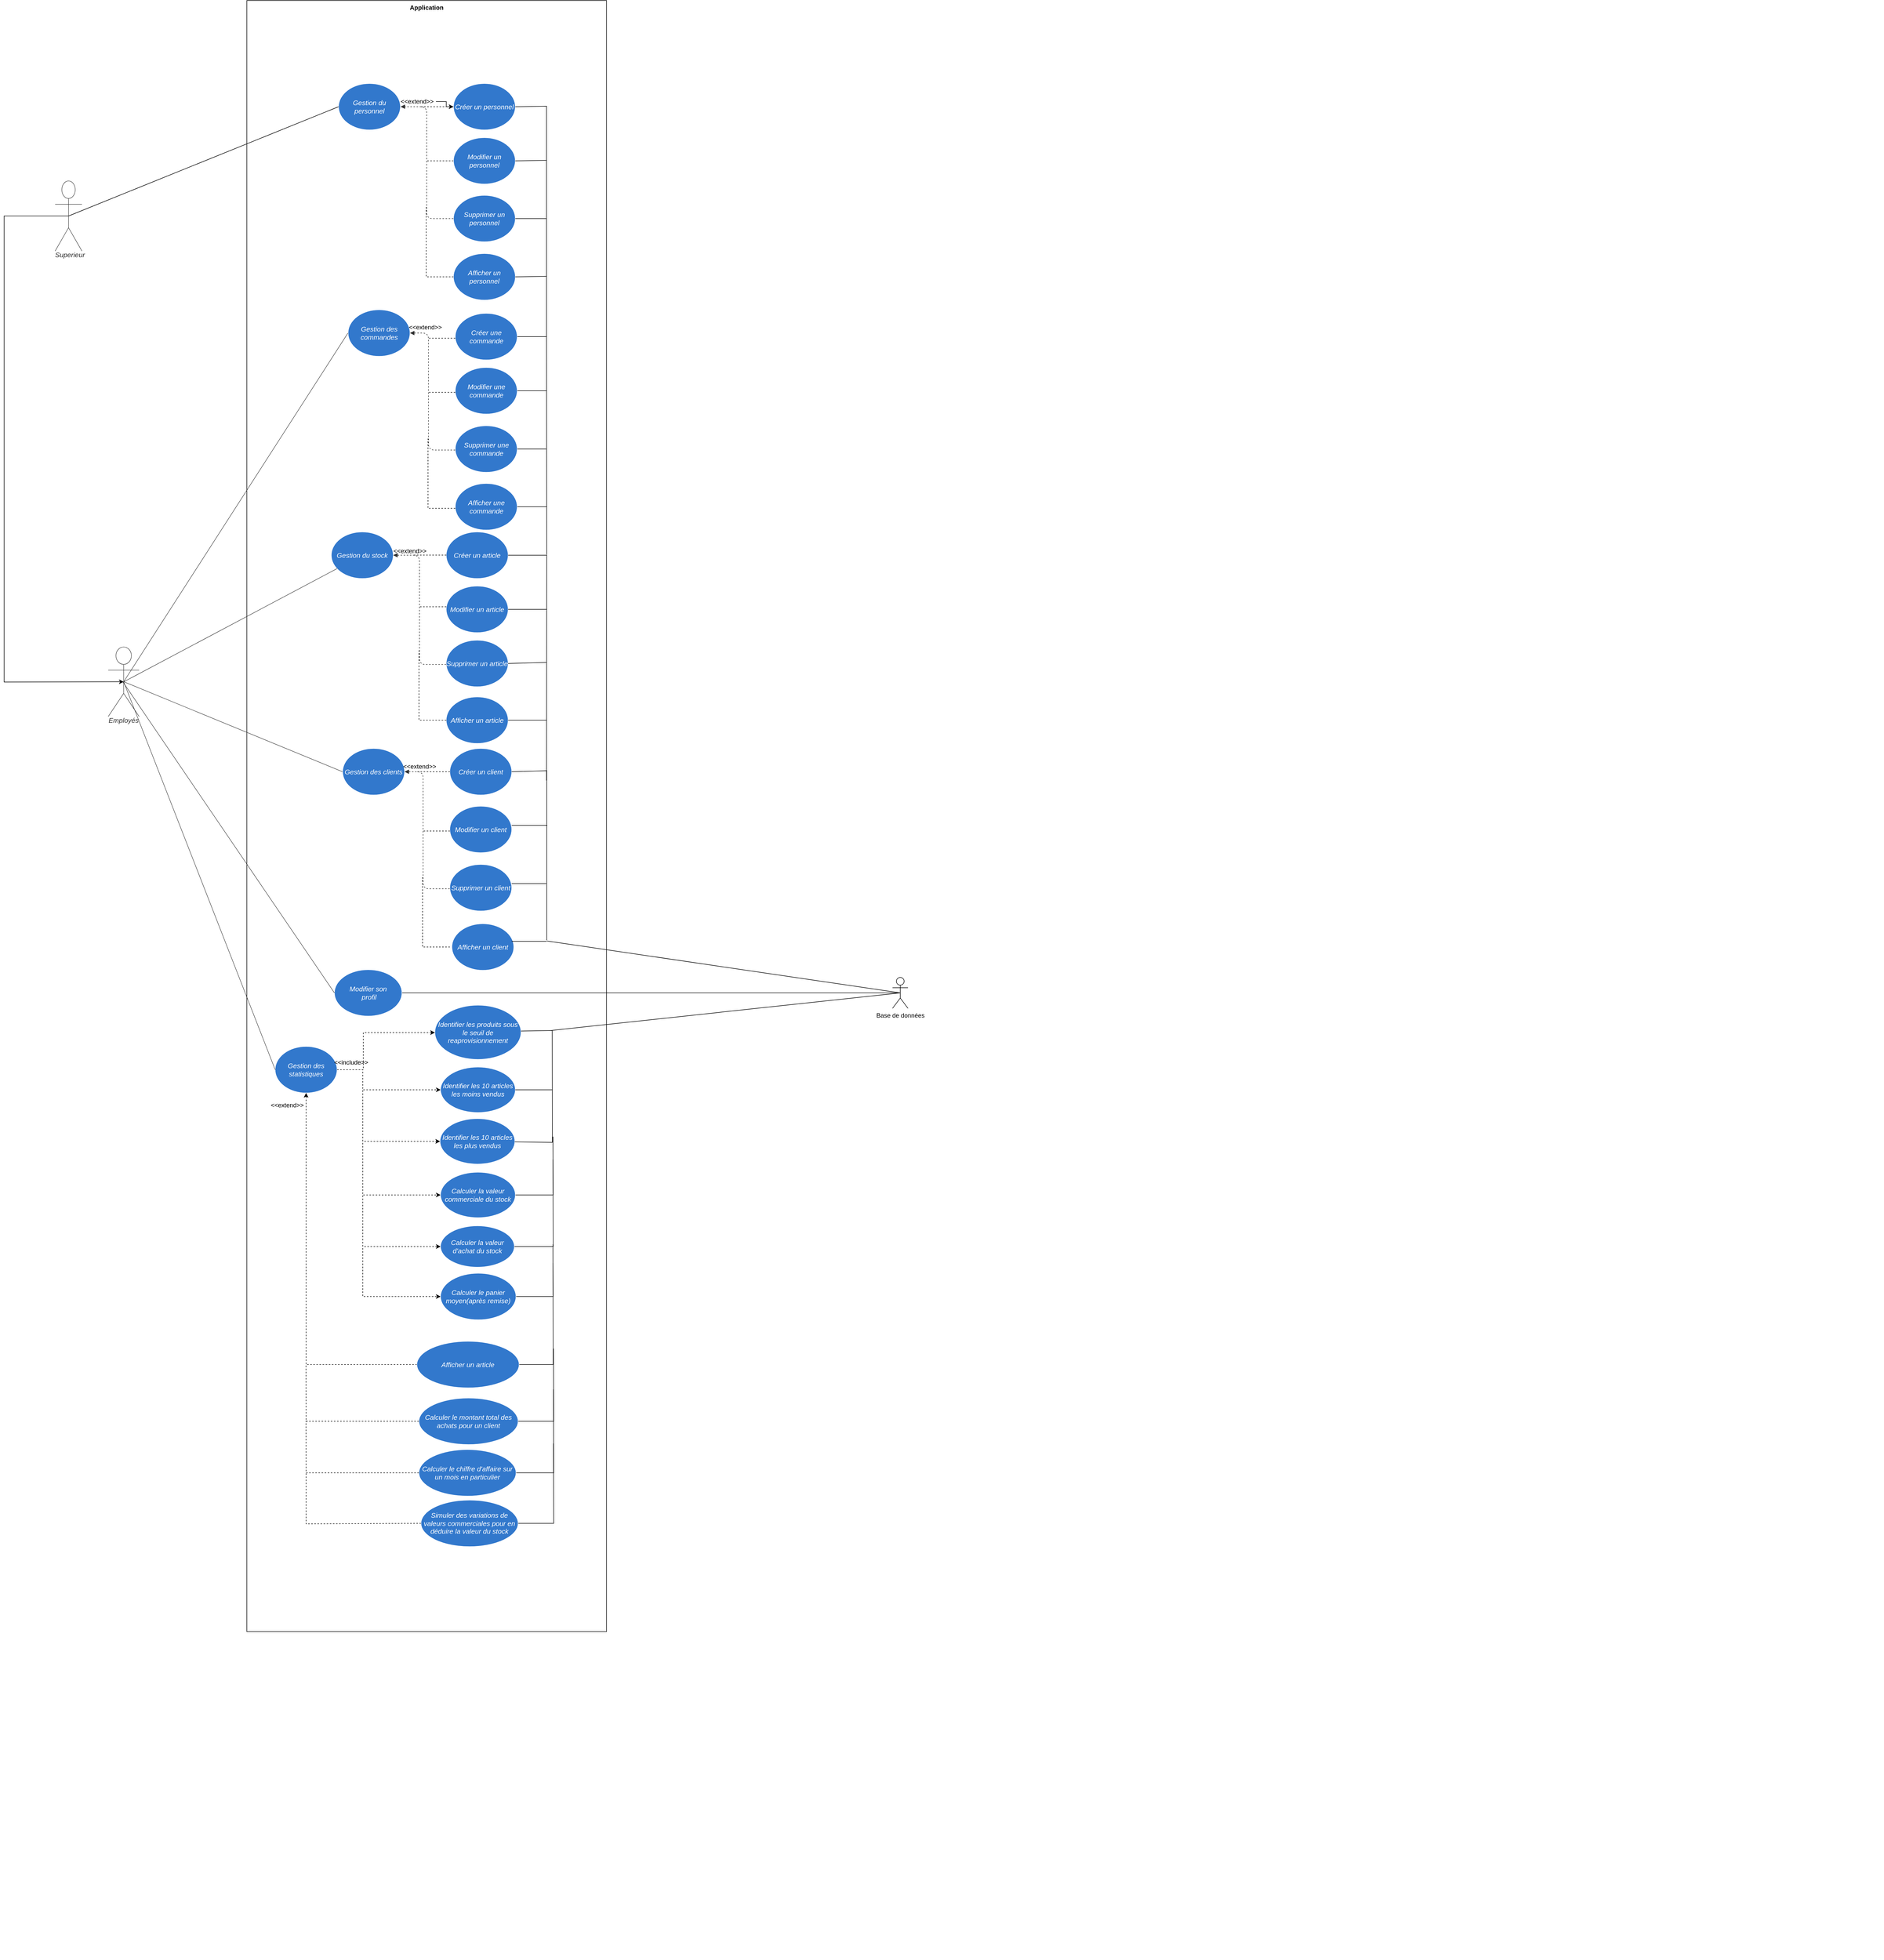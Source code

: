 <mxfile version="15.8.4" type="device"><diagram id="l0miO7uilEmaWX6-RVGh" name="Page-1"><mxGraphModel dx="2858" dy="2246" grid="0" gridSize="10" guides="1" tooltips="1" connect="1" arrows="1" fold="1" page="1" pageScale="1" pageWidth="827" pageHeight="1169" background="none" math="0" shadow="0"><root><mxCell id="0"/><mxCell id="1" parent="0"/><mxCell id="RSHSlXvLd3785Ax4KMfN-194" value="Application" style="shape=rect;html=1;verticalAlign=top;fontStyle=1;whiteSpace=wrap;align=center;fontColor=#000000;strokeWidth=1;" parent="1" vertex="1"><mxGeometry x="84" y="-710" width="698" height="3164" as="geometry"/></mxCell><UserObject label="Employés" lucidchartObjectId=".Q4MOHSBDm2E" id="RSHSlXvLd3785Ax4KMfN-2"><mxCell style="html=1;overflow=block;blockSpacing=1;whiteSpace=wrap;shape=umlActor;labelPosition=center;verticalLabelPosition=bottom;verticalAlign=top;whiteSpace=nowrap;whiteSpace=wrap;fontSize=13.3;fontColor=#333333;fontStyle=2;spacing=0;strokeColor=#333333;strokeOpacity=100;rounded=1;absoluteArcSize=1;arcSize=7.5;fillColor=#ffffff;strokeWidth=0.8;" parent="1" vertex="1"><mxGeometry x="-185" y="544" width="60" height="135" as="geometry"/></mxCell></UserObject><UserObject label="Gestion du personnel" lucidchartObjectId=".Q4MeaXKLHhP" id="RSHSlXvLd3785Ax4KMfN-4"><mxCell style="html=1;overflow=block;blockSpacing=1;whiteSpace=wrap;ellipse;whiteSpace=wrap;fontSize=13.3;fontColor=#ffffff;fontStyle=2;align=center;spacing=0;verticalAlign=middle;strokeColor=#ffffff;strokeOpacity=100;fillOpacity=100;rounded=1;absoluteArcSize=1;arcSize=7.5;fillColor=#3278cc;strokeWidth=1;" parent="1" vertex="1"><mxGeometry x="262" y="-549" width="120" height="90" as="geometry"/></mxCell></UserObject><UserObject label="Gestion des clients " lucidchartObjectId=".Q4M82ccuo9S" id="RSHSlXvLd3785Ax4KMfN-5"><mxCell style="html=1;overflow=block;blockSpacing=1;whiteSpace=wrap;ellipse;whiteSpace=wrap;fontSize=13.3;fontColor=#ffffff;fontStyle=2;align=center;spacing=0;verticalAlign=middle;strokeColor=#ffffff;strokeOpacity=100;fillOpacity=100;rounded=1;absoluteArcSize=1;arcSize=7.5;fillColor=#3278cc;strokeWidth=0.8;" parent="1" vertex="1"><mxGeometry x="270" y="741" width="120" height="90" as="geometry"/></mxCell></UserObject><mxCell id="RSHSlXvLd3785Ax4KMfN-64" style="edgeStyle=orthogonalEdgeStyle;rounded=0;orthogonalLoop=1;jettySize=auto;html=1;exitX=0;exitY=0.5;exitDx=0;exitDy=0;dashed=1;endArrow=none;endFill=0;strokeWidth=1;" parent="1" source="RSHSlXvLd3785Ax4KMfN-6" edge="1"><mxGeometry relative="1" as="geometry"><mxPoint x="422" y="-504" as="targetPoint"/></mxGeometry></mxCell><UserObject label="Créer un personnel" lucidchartObjectId=".Q4M-m0Nwd3n" id="RSHSlXvLd3785Ax4KMfN-6"><mxCell style="html=1;overflow=block;blockSpacing=1;whiteSpace=wrap;ellipse;whiteSpace=wrap;fontSize=13.3;fontColor=#ffffff;fontStyle=2;align=center;spacing=0;verticalAlign=middle;strokeColor=#ffffff;strokeOpacity=100;fillOpacity=100;rounded=1;absoluteArcSize=1;arcSize=7.5;fillColor=#3278cc;strokeWidth=1;" parent="1" vertex="1"><mxGeometry x="485" y="-549" width="120" height="90" as="geometry"/></mxCell></UserObject><UserObject label="" lucidchartObjectId=".Q4MYe-bv_wy" id="RSHSlXvLd3785Ax4KMfN-8"><mxCell style="html=1;jettySize=18;whiteSpace=wrap;fontSize=13;strokeColor=#333333;strokeOpacity=100;strokeWidth=0.8;rounded=0;startArrow=none;;endArrow=none;;exitX=0.506;exitY=0.5;exitPerimeter=0;entryX=-0.003;entryY=0.5;entryPerimeter=0;" parent="1" source="RSHSlXvLd3785Ax4KMfN-2" target="RSHSlXvLd3785Ax4KMfN-5" edge="1"><mxGeometry width="100" height="100" relative="1" as="geometry"><Array as="points"/></mxGeometry></mxCell></UserObject><mxCell id="RSHSlXvLd3785Ax4KMfN-63" style="edgeStyle=orthogonalEdgeStyle;rounded=0;orthogonalLoop=1;jettySize=auto;html=1;exitX=0;exitY=0.5;exitDx=0;exitDy=0;dashed=1;strokeWidth=1;endArrow=none;endFill=0;" parent="1" source="RSHSlXvLd3785Ax4KMfN-14" edge="1"><mxGeometry relative="1" as="geometry"><mxPoint x="432" y="-399" as="targetPoint"/></mxGeometry></mxCell><UserObject label="Modifier un personnel" lucidchartObjectId="tdsuQH9v9XrJ" id="RSHSlXvLd3785Ax4KMfN-14"><mxCell style="html=1;overflow=block;blockSpacing=1;whiteSpace=wrap;ellipse;whiteSpace=wrap;fontSize=13.3;fontColor=#ffffff;fontStyle=2;align=center;spacing=0;verticalAlign=middle;strokeColor=#ffffff;strokeOpacity=100;fillOpacity=100;rounded=1;absoluteArcSize=1;arcSize=7.5;fillColor=#3278cc;strokeWidth=1;" parent="1" vertex="1"><mxGeometry x="485" y="-444" width="120" height="90" as="geometry"/></mxCell></UserObject><UserObject label="Supprimer un personnel" lucidchartObjectId="PesuggZ6CO1t" id="RSHSlXvLd3785Ax4KMfN-16"><mxCell style="html=1;overflow=block;blockSpacing=1;whiteSpace=wrap;ellipse;whiteSpace=wrap;fontSize=13.3;fontColor=#ffffff;fontStyle=2;align=center;spacing=0;verticalAlign=middle;strokeColor=#ffffff;strokeOpacity=100;fillOpacity=100;rounded=1;absoluteArcSize=1;arcSize=7.5;fillColor=#3278cc;strokeWidth=1;" parent="1" vertex="1"><mxGeometry x="485" y="-332" width="120" height="90" as="geometry"/></mxCell></UserObject><UserObject label="" lucidchartObjectId="4esuvJyYQW0e" id="RSHSlXvLd3785Ax4KMfN-17"><mxCell style="html=1;jettySize=18;whiteSpace=wrap;fontSize=13;strokeColor=#333333;strokeOpacity=100;fixDash=1;strokeWidth=1;rounded=1;arcSize=24;edgeStyle=orthogonalEdgeStyle;startArrow=none;;endArrow=block;endFill=1;;exitX=-0.003;exitY=0.5;exitPerimeter=0;entryX=1.003;entryY=0.5;entryPerimeter=0;dashed=1;" parent="1" source="RSHSlXvLd3785Ax4KMfN-16" target="RSHSlXvLd3785Ax4KMfN-4" edge="1"><mxGeometry width="100" height="100" relative="1" as="geometry"><Array as="points"><mxPoint x="433" y="-287"/><mxPoint x="433" y="-504"/></Array></mxGeometry></mxCell></UserObject><mxCell id="RSHSlXvLd3785Ax4KMfN-65" style="edgeStyle=orthogonalEdgeStyle;rounded=0;orthogonalLoop=1;jettySize=auto;html=1;exitX=0;exitY=0.5;exitDx=0;exitDy=0;dashed=1;endArrow=none;endFill=0;strokeWidth=1;" parent="1" source="RSHSlXvLd3785Ax4KMfN-18" edge="1"><mxGeometry relative="1" as="geometry"><mxPoint x="432" y="-309" as="targetPoint"/><Array as="points"><mxPoint x="432" y="-174"/></Array></mxGeometry></mxCell><UserObject label="Afficher un personnel" lucidchartObjectId=".esukkxls952" id="RSHSlXvLd3785Ax4KMfN-18"><mxCell style="html=1;overflow=block;blockSpacing=1;whiteSpace=wrap;ellipse;whiteSpace=wrap;fontSize=13.3;fontColor=#ffffff;fontStyle=2;align=center;spacing=0;verticalAlign=middle;strokeColor=#ffffff;strokeOpacity=100;fillOpacity=100;rounded=1;absoluteArcSize=1;arcSize=7.5;fillColor=#3278cc;strokeWidth=0.8;" parent="1" vertex="1"><mxGeometry x="485" y="-219" width="120" height="90" as="geometry"/></mxCell></UserObject><UserObject label="Créer un client" lucidchartObjectId="3isuMAJe-k0H" id="RSHSlXvLd3785Ax4KMfN-20"><mxCell style="html=1;overflow=block;blockSpacing=1;whiteSpace=wrap;ellipse;whiteSpace=wrap;fontSize=13.3;fontColor=#ffffff;fontStyle=2;align=center;spacing=0;verticalAlign=middle;strokeColor=#ffffff;strokeOpacity=100;fillOpacity=100;rounded=1;absoluteArcSize=1;arcSize=7.5;fillColor=#3278cc;strokeWidth=0.8;" parent="1" vertex="1"><mxGeometry x="478" y="741" width="120" height="90" as="geometry"/></mxCell></UserObject><UserObject label="Modifier un client" lucidchartObjectId="3isu6EOpiW~0" id="RSHSlXvLd3785Ax4KMfN-21"><mxCell style="html=1;overflow=block;blockSpacing=1;whiteSpace=wrap;ellipse;whiteSpace=wrap;fontSize=13.3;fontColor=#ffffff;fontStyle=2;align=center;spacing=0;verticalAlign=middle;strokeColor=#ffffff;strokeOpacity=100;fillOpacity=100;rounded=1;absoluteArcSize=1;arcSize=7.5;fillColor=#3278cc;strokeWidth=0.8;" parent="1" vertex="1"><mxGeometry x="478" y="853" width="120" height="90" as="geometry"/></mxCell></UserObject><UserObject label="Supprimer un client" lucidchartObjectId="3isu1nsT_~6~" id="RSHSlXvLd3785Ax4KMfN-22"><mxCell style="html=1;overflow=block;blockSpacing=1;whiteSpace=wrap;ellipse;whiteSpace=wrap;fontSize=13.3;fontColor=#ffffff;fontStyle=2;align=center;spacing=0;verticalAlign=middle;strokeColor=#ffffff;strokeOpacity=100;fillOpacity=100;rounded=1;absoluteArcSize=1;arcSize=7.5;fillColor=#3278cc;strokeWidth=0.8;" parent="1" vertex="1"><mxGeometry x="478" y="966" width="120" height="90" as="geometry"/></mxCell></UserObject><UserObject label="Afficher un client" lucidchartObjectId="3isu4WZHWOV4" id="RSHSlXvLd3785Ax4KMfN-23"><mxCell style="html=1;overflow=block;blockSpacing=1;whiteSpace=wrap;ellipse;whiteSpace=wrap;fontSize=13.3;fontColor=#ffffff;fontStyle=2;align=center;spacing=0;verticalAlign=middle;strokeColor=#ffffff;strokeOpacity=100;fillOpacity=100;rounded=1;absoluteArcSize=1;arcSize=7.5;fillColor=#3278cc;strokeWidth=0.8;" parent="1" vertex="1"><mxGeometry x="482" y="1081" width="120" height="90" as="geometry"/></mxCell></UserObject><UserObject label="Gestion du  stock" lucidchartObjectId="KssuUCS1OQct" id="RSHSlXvLd3785Ax4KMfN-28"><mxCell style="html=1;overflow=block;blockSpacing=1;whiteSpace=wrap;ellipse;whiteSpace=wrap;fontSize=13.3;fontColor=#ffffff;fontStyle=2;align=center;spacing=0;verticalAlign=middle;strokeColor=#ffffff;strokeOpacity=100;fillOpacity=100;rounded=1;absoluteArcSize=1;arcSize=7.5;fillColor=#3278cc;strokeWidth=0.8;" parent="1" vertex="1"><mxGeometry x="248" y="321" width="120" height="90" as="geometry"/></mxCell></UserObject><UserObject label="Gestion des commandes " lucidchartObjectId="Kssu_DRZrxYs" id="RSHSlXvLd3785Ax4KMfN-29"><mxCell style="html=1;overflow=block;blockSpacing=1;whiteSpace=wrap;ellipse;whiteSpace=wrap;fontSize=13.3;fontColor=#ffffff;fontStyle=2;align=center;spacing=0;verticalAlign=middle;strokeColor=#ffffff;strokeOpacity=100;fillOpacity=100;rounded=1;absoluteArcSize=1;arcSize=7.5;fillColor=#3278cc;strokeWidth=0.8;" parent="1" vertex="1"><mxGeometry x="280.57" y="-110" width="120" height="90" as="geometry"/></mxCell></UserObject><UserObject label="Créer un article" lucidchartObjectId="KssuoP6M6Q4E" id="RSHSlXvLd3785Ax4KMfN-30"><mxCell style="html=1;overflow=block;blockSpacing=1;whiteSpace=wrap;ellipse;whiteSpace=wrap;fontSize=13.3;fontColor=#ffffff;fontStyle=2;align=center;spacing=0;verticalAlign=middle;strokeColor=#ffffff;strokeOpacity=100;fillOpacity=100;rounded=1;absoluteArcSize=1;arcSize=7.5;fillColor=#3278cc;strokeWidth=0.8;" parent="1" vertex="1"><mxGeometry x="471" y="321" width="120" height="90" as="geometry"/></mxCell></UserObject><UserObject label="Modifier un article" lucidchartObjectId="KssuF4fVYTKF" id="RSHSlXvLd3785Ax4KMfN-32"><mxCell style="html=1;overflow=block;blockSpacing=1;whiteSpace=wrap;ellipse;whiteSpace=wrap;fontSize=13.3;fontColor=#ffffff;fontStyle=2;align=center;spacing=0;verticalAlign=middle;strokeColor=#ffffff;strokeOpacity=100;fillOpacity=100;rounded=1;absoluteArcSize=1;arcSize=7.5;fillColor=#3278cc;strokeWidth=0.8;" parent="1" vertex="1"><mxGeometry x="471" y="426" width="120" height="90" as="geometry"/></mxCell></UserObject><UserObject label="Supprimer un article" lucidchartObjectId="Kssu5KPkjJrv" id="RSHSlXvLd3785Ax4KMfN-34"><mxCell style="html=1;overflow=block;blockSpacing=1;whiteSpace=wrap;ellipse;whiteSpace=wrap;fontSize=13.3;fontColor=#ffffff;fontStyle=2;align=center;spacing=0;verticalAlign=middle;strokeColor=#ffffff;strokeOpacity=100;fillOpacity=100;rounded=1;absoluteArcSize=1;arcSize=7.5;fillColor=#3278cc;strokeWidth=0.8;" parent="1" vertex="1"><mxGeometry x="471" y="531" width="120" height="90" as="geometry"/></mxCell></UserObject><UserObject label="Afficher un article" lucidchartObjectId="KssufrvU0joO" id="RSHSlXvLd3785Ax4KMfN-36"><mxCell style="html=1;overflow=block;blockSpacing=1;whiteSpace=wrap;ellipse;whiteSpace=wrap;fontSize=13.3;fontColor=#ffffff;fontStyle=2;align=center;spacing=0;verticalAlign=middle;strokeColor=#ffffff;strokeOpacity=100;fillOpacity=100;rounded=1;absoluteArcSize=1;arcSize=7.5;fillColor=#3278cc;strokeWidth=0.8;" parent="1" vertex="1"><mxGeometry x="471" y="641" width="120" height="90" as="geometry"/></mxCell></UserObject><mxCell id="RSHSlXvLd3785Ax4KMfN-160" style="edgeStyle=none;rounded=0;orthogonalLoop=1;jettySize=auto;html=1;fontColor=#000000;startArrow=none;startFill=0;endArrow=none;endFill=0;strokeWidth=1;" parent="1" source="RSHSlXvLd3785Ax4KMfN-38" edge="1"><mxGeometry relative="1" as="geometry"><mxPoint x="666" y="365" as="targetPoint"/><Array as="points"><mxPoint x="665.57" y="-58"/></Array></mxGeometry></mxCell><UserObject label="Créer une commande" lucidchartObjectId="Kssu7GgBnwXe" id="RSHSlXvLd3785Ax4KMfN-38"><mxCell style="html=1;overflow=block;blockSpacing=1;whiteSpace=wrap;ellipse;whiteSpace=wrap;fontSize=13.3;fontColor=#ffffff;fontStyle=2;align=center;spacing=0;verticalAlign=middle;strokeColor=#ffffff;strokeOpacity=100;fillOpacity=100;rounded=1;absoluteArcSize=1;arcSize=7.5;fillColor=#3278cc;strokeWidth=0.8;" parent="1" vertex="1"><mxGeometry x="488.57" y="-103" width="120" height="90" as="geometry"/></mxCell></UserObject><mxCell id="RSHSlXvLd3785Ax4KMfN-161" style="edgeStyle=none;rounded=0;orthogonalLoop=1;jettySize=auto;html=1;fontColor=#000000;startArrow=none;startFill=0;endArrow=none;endFill=0;strokeWidth=1;" parent="1" source="RSHSlXvLd3785Ax4KMfN-39" edge="1"><mxGeometry relative="1" as="geometry"><mxPoint x="665.999" y="47" as="targetPoint"/></mxGeometry></mxCell><UserObject label="Modifier une commande" lucidchartObjectId="KssuMCnEB_X1" id="RSHSlXvLd3785Ax4KMfN-39"><mxCell style="html=1;overflow=block;blockSpacing=1;whiteSpace=wrap;ellipse;whiteSpace=wrap;fontSize=13.3;fontColor=#ffffff;fontStyle=2;align=center;spacing=0;verticalAlign=middle;strokeColor=#ffffff;strokeOpacity=100;fillOpacity=100;rounded=1;absoluteArcSize=1;arcSize=7.5;fillColor=#3278cc;strokeWidth=0.8;" parent="1" vertex="1"><mxGeometry x="488.57" y="2" width="120" height="90" as="geometry"/></mxCell></UserObject><mxCell id="RSHSlXvLd3785Ax4KMfN-162" style="edgeStyle=none;rounded=0;orthogonalLoop=1;jettySize=auto;html=1;fontColor=#000000;startArrow=none;startFill=0;endArrow=none;endFill=0;strokeWidth=1;" parent="1" source="RSHSlXvLd3785Ax4KMfN-40" edge="1"><mxGeometry relative="1" as="geometry"><mxPoint x="664.856" y="160" as="targetPoint"/></mxGeometry></mxCell><UserObject label="Supprimer une commande" lucidchartObjectId="KssudiPqJGyF" id="RSHSlXvLd3785Ax4KMfN-40"><mxCell style="html=1;overflow=block;blockSpacing=1;whiteSpace=wrap;ellipse;whiteSpace=wrap;fontSize=13.3;fontColor=#ffffff;fontStyle=2;align=center;spacing=0;verticalAlign=middle;strokeColor=#ffffff;strokeOpacity=100;fillOpacity=100;rounded=1;absoluteArcSize=1;arcSize=7.5;fillColor=#3278cc;strokeWidth=0.8;" parent="1" vertex="1"><mxGeometry x="488.57" y="115" width="120" height="90" as="geometry"/></mxCell></UserObject><mxCell id="RSHSlXvLd3785Ax4KMfN-163" style="edgeStyle=none;rounded=0;orthogonalLoop=1;jettySize=auto;html=1;fontColor=#000000;startArrow=none;startFill=0;endArrow=none;endFill=0;strokeWidth=1;" parent="1" source="RSHSlXvLd3785Ax4KMfN-41" edge="1"><mxGeometry relative="1" as="geometry"><mxPoint x="665.999" y="272" as="targetPoint"/></mxGeometry></mxCell><UserObject label="Afficher une commande" lucidchartObjectId="KssusPE9iL3S" id="RSHSlXvLd3785Ax4KMfN-41"><mxCell style="html=1;overflow=block;blockSpacing=1;whiteSpace=wrap;ellipse;whiteSpace=wrap;fontSize=13.3;fontColor=#ffffff;fontStyle=2;align=center;spacing=0;verticalAlign=middle;strokeColor=#ffffff;strokeOpacity=100;fillOpacity=100;rounded=1;absoluteArcSize=1;arcSize=7.5;fillColor=#3278cc;strokeWidth=0.8;" parent="1" vertex="1"><mxGeometry x="488.57" y="227" width="120" height="90" as="geometry"/></mxCell></UserObject><UserObject label="" lucidchartObjectId="GDsujz6UqMQD" id="RSHSlXvLd3785Ax4KMfN-46"><mxCell style="html=1;jettySize=18;whiteSpace=wrap;fontSize=13;strokeColor=#333333;strokeOpacity=100;strokeWidth=0.8;rounded=0;startArrow=none;;endArrow=none;;entryX=-0.003;entryY=0.5;entryPerimeter=0;exitX=0.5;exitY=0.5;exitDx=0;exitDy=0;exitPerimeter=0;" parent="1" source="RSHSlXvLd3785Ax4KMfN-2" target="RSHSlXvLd3785Ax4KMfN-29" edge="1"><mxGeometry width="100" height="100" relative="1" as="geometry"><Array as="points"/><mxPoint x="62" y="1061" as="sourcePoint"/></mxGeometry></mxCell></UserObject><UserObject label="" lucidchartObjectId="RDsuD6~RgL2v" id="RSHSlXvLd3785Ax4KMfN-47"><mxCell style="html=1;jettySize=18;whiteSpace=wrap;fontSize=13;strokeColor=#333333;strokeOpacity=100;strokeWidth=0.8;rounded=0;startArrow=none;;endArrow=none;;exitX=0.506;exitY=0.5;exitPerimeter=0;" parent="1" source="RSHSlXvLd3785Ax4KMfN-2" target="RSHSlXvLd3785Ax4KMfN-28" edge="1"><mxGeometry width="100" height="100" relative="1" as="geometry"><mxPoint x="675" y="184" as="targetPoint"/></mxGeometry></mxCell></UserObject><mxCell id="RSHSlXvLd3785Ax4KMfN-78" style="edgeStyle=orthogonalEdgeStyle;rounded=0;orthogonalLoop=1;jettySize=auto;html=1;exitX=1;exitY=0.5;exitDx=0;exitDy=0;entryX=0;entryY=0.5;entryDx=0;entryDy=0;dashed=1;endArrow=classic;endFill=1;strokeWidth=1;" parent="1" source="RSHSlXvLd3785Ax4KMfN-48" target="RSHSlXvLd3785Ax4KMfN-60" edge="1"><mxGeometry relative="1" as="geometry"><Array as="points"><mxPoint x="309" y="1364"/><mxPoint x="309" y="1403"/></Array></mxGeometry></mxCell><mxCell id="RSHSlXvLd3785Ax4KMfN-79" style="edgeStyle=orthogonalEdgeStyle;rounded=0;orthogonalLoop=1;jettySize=auto;html=1;exitX=1;exitY=0.5;exitDx=0;exitDy=0;entryX=0;entryY=0.5;entryDx=0;entryDy=0;dashed=1;endArrow=classic;endFill=1;strokeWidth=1;" parent="1" source="RSHSlXvLd3785Ax4KMfN-48" target="RSHSlXvLd3785Ax4KMfN-53" edge="1"><mxGeometry relative="1" as="geometry"><Array as="points"><mxPoint x="310" y="1364"/><mxPoint x="310" y="1292"/><mxPoint x="449" y="1292"/></Array></mxGeometry></mxCell><mxCell id="RSHSlXvLd3785Ax4KMfN-80" style="edgeStyle=orthogonalEdgeStyle;rounded=0;orthogonalLoop=1;jettySize=auto;html=1;exitX=1;exitY=0.5;exitDx=0;exitDy=0;entryX=0;entryY=0.5;entryDx=0;entryDy=0;dashed=1;endArrow=classic;endFill=1;strokeWidth=1;" parent="1" source="RSHSlXvLd3785Ax4KMfN-48" target="RSHSlXvLd3785Ax4KMfN-59" edge="1"><mxGeometry relative="1" as="geometry"><Array as="points"><mxPoint x="309" y="1364"/><mxPoint x="309" y="1503"/></Array></mxGeometry></mxCell><mxCell id="RSHSlXvLd3785Ax4KMfN-97" style="edgeStyle=orthogonalEdgeStyle;rounded=0;orthogonalLoop=1;jettySize=auto;html=1;exitX=1;exitY=0.5;exitDx=0;exitDy=0;entryX=0;entryY=0.5;entryDx=0;entryDy=0;dashed=1;fontColor=#FFFFFF;endArrow=classic;endFill=1;strokeWidth=1;" parent="1" source="RSHSlXvLd3785Ax4KMfN-48" target="RSHSlXvLd3785Ax4KMfN-96" edge="1"><mxGeometry relative="1" as="geometry"><Array as="points"><mxPoint x="309" y="1364"/><mxPoint x="309" y="1607"/></Array></mxGeometry></mxCell><mxCell id="RSHSlXvLd3785Ax4KMfN-100" style="edgeStyle=orthogonalEdgeStyle;rounded=0;orthogonalLoop=1;jettySize=auto;html=1;exitX=1;exitY=0.5;exitDx=0;exitDy=0;entryX=0;entryY=0.5;entryDx=0;entryDy=0;dashed=1;fontColor=#FFFFFF;endArrow=classic;endFill=1;strokeWidth=1;" parent="1" source="RSHSlXvLd3785Ax4KMfN-48" target="RSHSlXvLd3785Ax4KMfN-99" edge="1"><mxGeometry relative="1" as="geometry"><Array as="points"><mxPoint x="309" y="1364"/><mxPoint x="309" y="1707"/></Array></mxGeometry></mxCell><mxCell id="RSHSlXvLd3785Ax4KMfN-101" style="edgeStyle=orthogonalEdgeStyle;rounded=0;orthogonalLoop=1;jettySize=auto;html=1;exitX=1;exitY=0.5;exitDx=0;exitDy=0;entryX=0;entryY=0.5;entryDx=0;entryDy=0;dashed=1;fontColor=#FFFFFF;endArrow=classic;endFill=1;strokeWidth=1;" parent="1" source="RSHSlXvLd3785Ax4KMfN-48" target="RSHSlXvLd3785Ax4KMfN-49" edge="1"><mxGeometry relative="1" as="geometry"><Array as="points"><mxPoint x="309" y="1364"/><mxPoint x="309" y="1804"/></Array></mxGeometry></mxCell><UserObject label="Gestion des statistiques" lucidchartObjectId="lGsuXIE9_92J" id="RSHSlXvLd3785Ax4KMfN-48"><mxCell style="html=1;overflow=block;blockSpacing=1;whiteSpace=wrap;ellipse;whiteSpace=wrap;fontSize=13.3;fontColor=#ffffff;fontStyle=2;align=center;spacing=0;verticalAlign=middle;strokeColor=#ffffff;strokeOpacity=100;fillOpacity=100;rounded=1;absoluteArcSize=1;arcSize=7.5;fillColor=#3278cc;strokeWidth=0.8;" parent="1" vertex="1"><mxGeometry x="139" y="1319" width="120" height="90" as="geometry"/></mxCell></UserObject><mxCell id="OfUUExLdbkR1uGUui2hk-3" style="edgeStyle=orthogonalEdgeStyle;rounded=0;orthogonalLoop=1;jettySize=auto;html=1;endArrow=none;endFill=0;" parent="1" source="RSHSlXvLd3785Ax4KMfN-49" edge="1"><mxGeometry relative="1" as="geometry"><mxPoint x="678" y="1739" as="targetPoint"/></mxGeometry></mxCell><UserObject label="Calculer le panier moyen(après remise)" lucidchartObjectId="lGsuZsCRoh8a" id="RSHSlXvLd3785Ax4KMfN-49"><mxCell style="html=1;overflow=block;blockSpacing=1;whiteSpace=wrap;ellipse;whiteSpace=wrap;fontSize=13.3;fontColor=#ffffff;fontStyle=2;align=center;spacing=0;verticalAlign=middle;strokeColor=#ffffff;strokeOpacity=100;fillOpacity=100;rounded=1;absoluteArcSize=1;arcSize=7.5;fillColor=#3278cc;strokeWidth=0.8;" parent="1" vertex="1"><mxGeometry x="460" y="1759" width="146.25" height="90" as="geometry"/></mxCell></UserObject><mxCell id="RSHSlXvLd3785Ax4KMfN-189" style="edgeStyle=none;rounded=0;orthogonalLoop=1;jettySize=auto;html=1;exitX=0;exitY=0.5;exitDx=0;exitDy=0;dashed=1;fontColor=#000000;startArrow=none;startFill=0;endArrow=none;endFill=0;strokeWidth=1;" parent="1" source="RSHSlXvLd3785Ax4KMfN-51" edge="1"><mxGeometry relative="1" as="geometry"><mxPoint x="198.833" y="2045" as="targetPoint"/><Array as="points"><mxPoint x="199" y="2146"/></Array></mxGeometry></mxCell><mxCell id="OfUUExLdbkR1uGUui2hk-9" style="edgeStyle=orthogonalEdgeStyle;rounded=0;orthogonalLoop=1;jettySize=auto;html=1;endArrow=none;endFill=0;" parent="1" source="RSHSlXvLd3785Ax4KMfN-51" edge="1"><mxGeometry relative="1" as="geometry"><mxPoint x="679" y="1984" as="targetPoint"/></mxGeometry></mxCell><UserObject label="Calculer le chiffre d'affaire sur un mois en particulier " lucidchartObjectId="lGsuI3arCEcN" id="RSHSlXvLd3785Ax4KMfN-51"><mxCell style="html=1;overflow=block;blockSpacing=1;whiteSpace=wrap;ellipse;whiteSpace=wrap;fontSize=13.3;fontColor=#ffffff;fontStyle=2;align=center;spacing=0;verticalAlign=middle;strokeColor=#ffffff;strokeOpacity=100;fillOpacity=100;rounded=1;absoluteArcSize=1;arcSize=7.5;fillColor=#3278cc;strokeWidth=0.8;" parent="1" vertex="1"><mxGeometry x="418" y="2101" width="188.35" height="90" as="geometry"/></mxCell></UserObject><UserObject label="Identifier les produits sous le seuil de reaprovisionnement" lucidchartObjectId="lGsuS.fLWep4" id="RSHSlXvLd3785Ax4KMfN-53"><mxCell style="html=1;overflow=block;blockSpacing=1;whiteSpace=wrap;ellipse;whiteSpace=wrap;fontSize=13.3;fontColor=#ffffff;fontStyle=2;align=center;spacing=0;verticalAlign=middle;strokeColor=#ffffff;strokeOpacity=100;fillOpacity=100;rounded=1;absoluteArcSize=1;arcSize=7.5;fillColor=#3278cc;strokeWidth=0.8;" parent="1" vertex="1"><mxGeometry x="449" y="1239" width="167" height="105" as="geometry"/></mxCell></UserObject><mxCell id="RSHSlXvLd3785Ax4KMfN-187" style="edgeStyle=none;rounded=0;orthogonalLoop=1;jettySize=auto;html=1;exitX=0;exitY=0.5;exitDx=0;exitDy=0;entryX=0.5;entryY=1;entryDx=0;entryDy=0;fontColor=#000000;startArrow=none;startFill=0;endArrow=classic;endFill=1;strokeWidth=1;dashed=1;" parent="1" source="RSHSlXvLd3785Ax4KMfN-54" target="RSHSlXvLd3785Ax4KMfN-48" edge="1"><mxGeometry relative="1" as="geometry"><Array as="points"><mxPoint x="199" y="1936"/></Array></mxGeometry></mxCell><mxCell id="OfUUExLdbkR1uGUui2hk-7" style="edgeStyle=orthogonalEdgeStyle;rounded=0;orthogonalLoop=1;jettySize=auto;html=1;endArrow=none;endFill=0;" parent="1" source="RSHSlXvLd3785Ax4KMfN-54" edge="1"><mxGeometry relative="1" as="geometry"><mxPoint x="678" y="1703" as="targetPoint"/></mxGeometry></mxCell><UserObject label="Afficher un article" lucidchartObjectId="lGsum1C5z-CF" id="RSHSlXvLd3785Ax4KMfN-54"><mxCell style="html=1;overflow=block;blockSpacing=1;whiteSpace=wrap;ellipse;whiteSpace=wrap;fontSize=13.3;fontColor=#ffffff;fontStyle=2;align=center;spacing=0;verticalAlign=middle;strokeColor=#ffffff;strokeOpacity=100;fillOpacity=100;rounded=1;absoluteArcSize=1;arcSize=7.5;fillColor=#3278cc;strokeWidth=0.8;" parent="1" vertex="1"><mxGeometry x="414" y="1891" width="198.35" height="90" as="geometry"/></mxCell></UserObject><mxCell id="RSHSlXvLd3785Ax4KMfN-188" style="edgeStyle=none;rounded=0;orthogonalLoop=1;jettySize=auto;html=1;exitX=0;exitY=0.5;exitDx=0;exitDy=0;dashed=1;fontColor=#000000;startArrow=none;startFill=0;endArrow=none;endFill=0;strokeWidth=1;" parent="1" source="RSHSlXvLd3785Ax4KMfN-57" edge="1"><mxGeometry relative="1" as="geometry"><mxPoint x="198.833" y="1937.5" as="targetPoint"/><Array as="points"><mxPoint x="199" y="2046"/></Array></mxGeometry></mxCell><mxCell id="OfUUExLdbkR1uGUui2hk-8" style="edgeStyle=orthogonalEdgeStyle;rounded=0;orthogonalLoop=1;jettySize=auto;html=1;endArrow=none;endFill=0;" parent="1" source="RSHSlXvLd3785Ax4KMfN-57" edge="1"><mxGeometry relative="1" as="geometry"><mxPoint x="679" y="1905" as="targetPoint"/></mxGeometry></mxCell><UserObject label="Calculer le montant total des achats pour un client" lucidchartObjectId="dSsubAIFz3Cq" id="RSHSlXvLd3785Ax4KMfN-57"><mxCell style="html=1;overflow=block;blockSpacing=1;whiteSpace=wrap;ellipse;whiteSpace=wrap;fontSize=13.3;fontColor=#ffffff;fontStyle=2;align=center;spacing=0;verticalAlign=middle;strokeColor=#ffffff;strokeOpacity=100;fillOpacity=100;rounded=1;absoluteArcSize=1;arcSize=7.5;fillColor=#3278cc;strokeWidth=0.8;" parent="1" vertex="1"><mxGeometry x="418" y="2001" width="192.35" height="90" as="geometry"/></mxCell></UserObject><UserObject label="Identifier les 10 articles les plus vendus " lucidchartObjectId="uTsue68o24LY" id="RSHSlXvLd3785Ax4KMfN-59"><mxCell style="html=1;overflow=block;blockSpacing=1;whiteSpace=wrap;ellipse;whiteSpace=wrap;fontSize=13.3;fontColor=#ffffff;fontStyle=2;align=center;spacing=0;verticalAlign=middle;strokeColor=#ffffff;strokeOpacity=100;fillOpacity=100;rounded=1;absoluteArcSize=1;arcSize=7.5;fillColor=#3278cc;strokeWidth=0.8;" parent="1" vertex="1"><mxGeometry x="459" y="1459" width="145" height="88" as="geometry"/></mxCell></UserObject><UserObject label="Identifier les 10 articles les moins vendus " lucidchartObjectId="3TsuJouE_VVc" id="RSHSlXvLd3785Ax4KMfN-60"><mxCell style="html=1;overflow=block;blockSpacing=1;whiteSpace=wrap;ellipse;whiteSpace=wrap;fontSize=13.3;fontColor=#ffffff;fontStyle=2;align=center;spacing=0;verticalAlign=middle;strokeColor=#ffffff;strokeOpacity=100;fillOpacity=100;rounded=1;absoluteArcSize=1;arcSize=7.5;fillColor=#3278cc;strokeWidth=0.8;" parent="1" vertex="1"><mxGeometry x="460" y="1359" width="145" height="88" as="geometry"/></mxCell></UserObject><mxCell id="RSHSlXvLd3785Ax4KMfN-66" style="edgeStyle=orthogonalEdgeStyle;rounded=0;orthogonalLoop=1;jettySize=auto;html=1;exitX=0;exitY=0.5;exitDx=0;exitDy=0;dashed=1;endArrow=none;endFill=0;strokeWidth=1;" parent="1" source="RSHSlXvLd3785Ax4KMfN-20" edge="1"><mxGeometry relative="1" as="geometry"><mxPoint x="415" y="785.83" as="targetPoint"/><mxPoint x="478" y="785.83" as="sourcePoint"/></mxGeometry></mxCell><mxCell id="RSHSlXvLd3785Ax4KMfN-67" style="edgeStyle=orthogonalEdgeStyle;rounded=0;orthogonalLoop=1;jettySize=auto;html=1;exitX=0;exitY=0.5;exitDx=0;exitDy=0;dashed=1;strokeWidth=1;endArrow=none;endFill=0;" parent="1" edge="1"><mxGeometry relative="1" as="geometry"><mxPoint x="425" y="901" as="targetPoint"/><mxPoint x="478" y="901" as="sourcePoint"/></mxGeometry></mxCell><UserObject label="" lucidchartObjectId="4esuvJyYQW0e" id="RSHSlXvLd3785Ax4KMfN-68"><mxCell style="html=1;jettySize=18;whiteSpace=wrap;fontSize=13;strokeColor=#333333;strokeOpacity=100;fixDash=1;strokeWidth=1;rounded=1;arcSize=24;edgeStyle=orthogonalEdgeStyle;startArrow=none;;endArrow=block;endFill=1;;exitX=-0.003;exitY=0.5;exitPerimeter=0;entryX=1;entryY=0.5;dashed=1;entryDx=0;entryDy=0;" parent="1" target="RSHSlXvLd3785Ax4KMfN-5" edge="1"><mxGeometry width="100" height="100" relative="1" as="geometry"><Array as="points"><mxPoint x="426" y="1013"/><mxPoint x="426" y="786"/></Array><mxPoint x="477.64" y="1013" as="sourcePoint"/><mxPoint x="375.36" y="796.0" as="targetPoint"/></mxGeometry></mxCell></UserObject><mxCell id="RSHSlXvLd3785Ax4KMfN-69" style="edgeStyle=orthogonalEdgeStyle;rounded=0;orthogonalLoop=1;jettySize=auto;html=1;exitX=0;exitY=0.5;exitDx=0;exitDy=0;dashed=1;endArrow=none;endFill=0;strokeWidth=1;" parent="1" edge="1"><mxGeometry relative="1" as="geometry"><mxPoint x="425" y="991" as="targetPoint"/><mxPoint x="478" y="1126" as="sourcePoint"/><Array as="points"><mxPoint x="425" y="1126"/></Array></mxGeometry></mxCell><mxCell id="RSHSlXvLd3785Ax4KMfN-70" style="edgeStyle=orthogonalEdgeStyle;rounded=0;orthogonalLoop=1;jettySize=auto;html=1;exitX=0;exitY=0.5;exitDx=0;exitDy=0;dashed=1;endArrow=none;endFill=0;strokeWidth=1;" parent="1" edge="1"><mxGeometry relative="1" as="geometry"><mxPoint x="435.57" y="-55" as="targetPoint"/><mxPoint x="488.57" y="-55.0" as="sourcePoint"/></mxGeometry></mxCell><mxCell id="RSHSlXvLd3785Ax4KMfN-71" style="edgeStyle=orthogonalEdgeStyle;rounded=0;orthogonalLoop=1;jettySize=auto;html=1;exitX=0;exitY=0.5;exitDx=0;exitDy=0;dashed=1;strokeWidth=1;endArrow=none;endFill=0;" parent="1" edge="1"><mxGeometry relative="1" as="geometry"><mxPoint x="435.57" y="50" as="targetPoint"/><mxPoint x="488.57" y="50" as="sourcePoint"/></mxGeometry></mxCell><UserObject label="" lucidchartObjectId="4esuvJyYQW0e" id="RSHSlXvLd3785Ax4KMfN-72"><mxCell style="html=1;jettySize=18;whiteSpace=wrap;fontSize=13;strokeColor=#333333;strokeOpacity=100;fixDash=1;strokeWidth=1;rounded=1;arcSize=24;edgeStyle=orthogonalEdgeStyle;startArrow=none;;endArrow=block;endFill=1;;exitX=-0.003;exitY=0.5;exitPerimeter=0;entryX=1;entryY=0.5;dashed=1;entryDx=0;entryDy=0;" parent="1" target="RSHSlXvLd3785Ax4KMfN-29" edge="1"><mxGeometry width="100" height="100" relative="1" as="geometry"><Array as="points"><mxPoint x="436.57" y="162"/><mxPoint x="436.57" y="-65"/></Array><mxPoint x="488.21" y="162" as="sourcePoint"/><mxPoint x="385.93" y="-55.0" as="targetPoint"/></mxGeometry></mxCell></UserObject><mxCell id="RSHSlXvLd3785Ax4KMfN-73" style="edgeStyle=orthogonalEdgeStyle;rounded=0;orthogonalLoop=1;jettySize=auto;html=1;exitX=0;exitY=0.5;exitDx=0;exitDy=0;dashed=1;endArrow=none;endFill=0;strokeWidth=1;" parent="1" edge="1"><mxGeometry relative="1" as="geometry"><mxPoint x="435.57" y="140" as="targetPoint"/><mxPoint x="488.57" y="275" as="sourcePoint"/><Array as="points"><mxPoint x="435.57" y="275"/></Array></mxGeometry></mxCell><mxCell id="RSHSlXvLd3785Ax4KMfN-74" style="edgeStyle=orthogonalEdgeStyle;rounded=0;orthogonalLoop=1;jettySize=auto;html=1;exitX=0;exitY=0.5;exitDx=0;exitDy=0;dashed=1;endArrow=none;endFill=0;strokeWidth=1;" parent="1" edge="1"><mxGeometry relative="1" as="geometry"><mxPoint x="408" y="365.71" as="targetPoint"/><mxPoint x="471" y="365.71" as="sourcePoint"/></mxGeometry></mxCell><mxCell id="RSHSlXvLd3785Ax4KMfN-75" style="edgeStyle=orthogonalEdgeStyle;rounded=0;orthogonalLoop=1;jettySize=auto;html=1;exitX=0;exitY=0.5;exitDx=0;exitDy=0;dashed=1;strokeWidth=1;endArrow=none;endFill=0;" parent="1" edge="1"><mxGeometry relative="1" as="geometry"><mxPoint x="418" y="466" as="targetPoint"/><mxPoint x="471" y="466" as="sourcePoint"/></mxGeometry></mxCell><UserObject label="" lucidchartObjectId="4esuvJyYQW0e" id="RSHSlXvLd3785Ax4KMfN-76"><mxCell style="html=1;jettySize=18;whiteSpace=wrap;fontSize=13;strokeColor=#333333;strokeOpacity=100;fixDash=1;strokeWidth=1;rounded=1;arcSize=24;edgeStyle=orthogonalEdgeStyle;startArrow=none;;endArrow=block;endFill=1;;exitX=-0.003;exitY=0.5;exitPerimeter=0;entryX=1;entryY=0.5;dashed=1;entryDx=0;entryDy=0;" parent="1" target="RSHSlXvLd3785Ax4KMfN-28" edge="1"><mxGeometry width="100" height="100" relative="1" as="geometry"><Array as="points"><mxPoint x="419" y="578"/><mxPoint x="419" y="366"/></Array><mxPoint x="470.64" y="578" as="sourcePoint"/><mxPoint x="368.36" y="361.0" as="targetPoint"/></mxGeometry></mxCell></UserObject><mxCell id="RSHSlXvLd3785Ax4KMfN-77" style="edgeStyle=orthogonalEdgeStyle;rounded=0;orthogonalLoop=1;jettySize=auto;html=1;exitX=0;exitY=0.5;exitDx=0;exitDy=0;dashed=1;endArrow=none;endFill=0;strokeWidth=1;" parent="1" edge="1"><mxGeometry relative="1" as="geometry"><mxPoint x="418" y="551" as="targetPoint"/><mxPoint x="471" y="686" as="sourcePoint"/><Array as="points"><mxPoint x="418" y="686"/></Array></mxGeometry></mxCell><UserObject label="" lucidchartObjectId="RDsuD6~RgL2v" id="RSHSlXvLd3785Ax4KMfN-93"><mxCell style="html=1;jettySize=18;whiteSpace=wrap;fontSize=13;strokeColor=#333333;strokeOpacity=100;strokeWidth=0.8;rounded=0;startArrow=none;;endArrow=none;;exitX=0.5;exitY=0.5;exitPerimeter=0;entryX=0;entryY=0.5;entryDx=0;entryDy=0;exitDx=0;exitDy=0;" parent="1" source="RSHSlXvLd3785Ax4KMfN-2" target="RSHSlXvLd3785Ax4KMfN-48" edge="1"><mxGeometry width="100" height="100" relative="1" as="geometry"><Array as="points"/><mxPoint x="60.0" y="1190" as="sourcePoint"/><mxPoint x="284.28" y="1617.5" as="targetPoint"/></mxGeometry></mxCell></UserObject><mxCell id="OfUUExLdbkR1uGUui2hk-1" style="edgeStyle=orthogonalEdgeStyle;rounded=0;orthogonalLoop=1;jettySize=auto;html=1;endArrow=none;endFill=0;" parent="1" source="RSHSlXvLd3785Ax4KMfN-96" edge="1"><mxGeometry relative="1" as="geometry"><mxPoint x="678" y="1494" as="targetPoint"/></mxGeometry></mxCell><UserObject label="Calculer la valeur commerciale du stock" lucidchartObjectId="dSsubAIFz3Cq" id="RSHSlXvLd3785Ax4KMfN-96"><mxCell style="html=1;overflow=block;blockSpacing=1;whiteSpace=wrap;ellipse;whiteSpace=wrap;fontSize=13.3;fontColor=#ffffff;fontStyle=2;align=center;spacing=0;verticalAlign=middle;strokeColor=#ffffff;strokeOpacity=100;fillOpacity=100;rounded=1;absoluteArcSize=1;arcSize=7.5;fillColor=#3278cc;strokeWidth=0.8;" parent="1" vertex="1"><mxGeometry x="460" y="1563" width="145" height="88" as="geometry"/></mxCell></UserObject><mxCell id="OfUUExLdbkR1uGUui2hk-2" style="edgeStyle=orthogonalEdgeStyle;rounded=0;orthogonalLoop=1;jettySize=auto;html=1;endArrow=none;endFill=0;" parent="1" source="RSHSlXvLd3785Ax4KMfN-99" edge="1"><mxGeometry relative="1" as="geometry"><mxPoint x="678" y="1538" as="targetPoint"/></mxGeometry></mxCell><UserObject label="Calculer la valeur d'achat du stock" lucidchartObjectId="dSsubAIFz3Cq" id="RSHSlXvLd3785Ax4KMfN-99"><mxCell style="html=1;overflow=block;blockSpacing=1;whiteSpace=wrap;ellipse;whiteSpace=wrap;fontSize=13.3;fontColor=#ffffff;fontStyle=2;align=center;spacing=0;verticalAlign=middle;strokeColor=#ffffff;strokeOpacity=100;fillOpacity=100;rounded=1;absoluteArcSize=1;arcSize=7.5;fillColor=#3278cc;strokeWidth=0.8;" parent="1" vertex="1"><mxGeometry x="460" y="1667" width="143" height="80" as="geometry"/></mxCell></UserObject><mxCell id="RSHSlXvLd3785Ax4KMfN-190" style="edgeStyle=none;rounded=0;orthogonalLoop=1;jettySize=auto;html=1;exitX=0;exitY=0.5;exitDx=0;exitDy=0;dashed=1;fontColor=#000000;startArrow=none;startFill=0;endArrow=none;endFill=0;strokeWidth=1;" parent="1" source="RSHSlXvLd3785Ax4KMfN-102" edge="1"><mxGeometry relative="1" as="geometry"><mxPoint x="199" y="2145" as="targetPoint"/><mxPoint x="422.0" y="2240" as="sourcePoint"/><Array as="points"><mxPoint x="199" y="2245"/></Array></mxGeometry></mxCell><mxCell id="OfUUExLdbkR1uGUui2hk-10" style="edgeStyle=orthogonalEdgeStyle;rounded=0;orthogonalLoop=1;jettySize=auto;html=1;endArrow=none;endFill=0;" parent="1" source="RSHSlXvLd3785Ax4KMfN-102" edge="1"><mxGeometry relative="1" as="geometry"><mxPoint x="679" y="2089" as="targetPoint"/></mxGeometry></mxCell><UserObject label="Simuler des variations de valeurs commerciales pour en déduire la valeur du stock" lucidchartObjectId="dSsubAIFz3Cq" id="RSHSlXvLd3785Ax4KMfN-102"><mxCell style="html=1;overflow=block;blockSpacing=1;whiteSpace=wrap;ellipse;whiteSpace=wrap;fontSize=13.3;fontColor=#ffffff;fontStyle=2;align=center;spacing=0;verticalAlign=middle;strokeColor=#ffffff;strokeOpacity=100;fillOpacity=100;rounded=1;absoluteArcSize=1;arcSize=7.5;fillColor=#3278cc;strokeWidth=0.8;" parent="1" vertex="1"><mxGeometry x="422" y="2199" width="188.35" height="90" as="geometry"/></mxCell></UserObject><mxCell id="RSHSlXvLd3785Ax4KMfN-107" value="Text" style="text;html=1;align=center;verticalAlign=middle;resizable=0;points=[];autosize=1;strokeColor=none;fillColor=none;fontColor=#FFFFFF;" parent="1" vertex="1"><mxGeometry x="3220" y="3070" width="40" height="20" as="geometry"/></mxCell><mxCell id="RSHSlXvLd3785Ax4KMfN-143" style="rounded=0;orthogonalLoop=1;jettySize=auto;html=1;exitX=0.5;exitY=0.5;exitDx=0;exitDy=0;exitPerimeter=0;fontColor=#FFFFFF;endArrow=none;endFill=0;strokeWidth=1;entryX=0;entryY=0.5;entryDx=0;entryDy=0;" parent="1" source="RSHSlXvLd3785Ax4KMfN-139" target="RSHSlXvLd3785Ax4KMfN-4" edge="1"><mxGeometry relative="1" as="geometry"><mxPoint x="480" y="-350" as="targetPoint"/></mxGeometry></mxCell><mxCell id="RSHSlXvLd3785Ax4KMfN-144" style="rounded=0;orthogonalLoop=1;jettySize=auto;html=1;fontColor=#FFFFFF;endArrow=classic;endFill=1;strokeWidth=1;startArrow=none;startFill=0;exitX=0.5;exitY=0.5;exitDx=0;exitDy=0;exitPerimeter=0;entryX=0.5;entryY=0.5;entryDx=0;entryDy=0;entryPerimeter=0;" parent="1" source="RSHSlXvLd3785Ax4KMfN-139" target="RSHSlXvLd3785Ax4KMfN-2" edge="1"><mxGeometry relative="1" as="geometry"><mxPoint x="-183.048" y="-270" as="sourcePoint"/><mxPoint x="-155" y="540" as="targetPoint"/><Array as="points"><mxPoint x="-387" y="-292"/><mxPoint x="-387" y="612"/></Array></mxGeometry></mxCell><UserObject label="Superieur&amp;nbsp;" lucidchartObjectId=".Q4MOHSBDm2E" id="RSHSlXvLd3785Ax4KMfN-139"><mxCell style="html=1;overflow=block;blockSpacing=1;whiteSpace=wrap;shape=umlActor;labelPosition=center;verticalLabelPosition=bottom;verticalAlign=top;whiteSpace=nowrap;whiteSpace=wrap;fontSize=13.3;fontColor=#333333;fontStyle=2;spacing=0;strokeColor=#333333;strokeOpacity=100;rounded=1;absoluteArcSize=1;arcSize=7.5;fillColor=#ffffff;strokeWidth=0.8;" parent="1" vertex="1"><mxGeometry x="-288" y="-360" width="52" height="136" as="geometry"/></mxCell></UserObject><mxCell id="RSHSlXvLd3785Ax4KMfN-179" style="rounded=0;orthogonalLoop=1;jettySize=auto;html=1;exitX=0.5;exitY=0.5;exitDx=0;exitDy=0;exitPerimeter=0;fontColor=#000000;startArrow=none;startFill=0;endArrow=none;endFill=0;strokeWidth=1;" parent="1" source="RSHSlXvLd3785Ax4KMfN-148" edge="1"><mxGeometry relative="1" as="geometry"><mxPoint x="666.667" y="1114.333" as="targetPoint"/><mxPoint x="1352" y="1112" as="sourcePoint"/></mxGeometry></mxCell><mxCell id="RSHSlXvLd3785Ax4KMfN-193" style="edgeStyle=none;rounded=0;orthogonalLoop=1;jettySize=auto;html=1;exitX=0.5;exitY=0.5;exitDx=0;exitDy=0;exitPerimeter=0;fontColor=#000000;startArrow=none;startFill=0;endArrow=none;endFill=0;strokeWidth=1;" parent="1" source="RSHSlXvLd3785Ax4KMfN-148" edge="1"><mxGeometry relative="1" as="geometry"><mxPoint x="674" y="1288" as="targetPoint"/></mxGeometry></mxCell><mxCell id="RSHSlXvLd3785Ax4KMfN-148" value="&lt;font color=&quot;#000000&quot;&gt;Base de données&lt;/font&gt;" style="shape=umlActor;verticalLabelPosition=bottom;verticalAlign=top;html=1;outlineConnect=0;fontColor=#FFFFFF;strokeWidth=1;" parent="1" vertex="1"><mxGeometry x="1337" y="1185" width="30" height="60" as="geometry"/></mxCell><mxCell id="RSHSlXvLd3785Ax4KMfN-164" style="edgeStyle=none;rounded=0;orthogonalLoop=1;jettySize=auto;html=1;fontColor=#000000;startArrow=none;startFill=0;endArrow=none;endFill=0;strokeWidth=1;exitX=1;exitY=0.5;exitDx=0;exitDy=0;" parent="1" source="RSHSlXvLd3785Ax4KMfN-6" edge="1"><mxGeometry relative="1" as="geometry"><mxPoint x="665.57" y="-58" as="targetPoint"/><mxPoint x="608.57" y="-505" as="sourcePoint"/><Array as="points"><mxPoint x="665.57" y="-505"/></Array></mxGeometry></mxCell><mxCell id="RSHSlXvLd3785Ax4KMfN-165" style="edgeStyle=none;rounded=0;orthogonalLoop=1;jettySize=auto;html=1;fontColor=#000000;startArrow=none;startFill=0;endArrow=none;endFill=0;strokeWidth=1;exitX=1;exitY=0.5;exitDx=0;exitDy=0;" parent="1" source="RSHSlXvLd3785Ax4KMfN-14" edge="1"><mxGeometry relative="1" as="geometry"><mxPoint x="665.999" y="-400" as="targetPoint"/><mxPoint x="608.57" y="-400" as="sourcePoint"/></mxGeometry></mxCell><mxCell id="RSHSlXvLd3785Ax4KMfN-166" style="edgeStyle=none;rounded=0;orthogonalLoop=1;jettySize=auto;html=1;fontColor=#000000;startArrow=none;startFill=0;endArrow=none;endFill=0;strokeWidth=1;exitX=1;exitY=0.5;exitDx=0;exitDy=0;" parent="1" source="RSHSlXvLd3785Ax4KMfN-16" edge="1"><mxGeometry relative="1" as="geometry"><mxPoint x="664.856" y="-287" as="targetPoint"/><mxPoint x="608.57" y="-287" as="sourcePoint"/></mxGeometry></mxCell><mxCell id="RSHSlXvLd3785Ax4KMfN-167" style="edgeStyle=none;rounded=0;orthogonalLoop=1;jettySize=auto;html=1;fontColor=#000000;startArrow=none;startFill=0;endArrow=none;endFill=0;strokeWidth=1;exitX=1;exitY=0.5;exitDx=0;exitDy=0;" parent="1" source="RSHSlXvLd3785Ax4KMfN-18" edge="1"><mxGeometry relative="1" as="geometry"><mxPoint x="665.999" y="-175" as="targetPoint"/><mxPoint x="608.57" y="-175" as="sourcePoint"/></mxGeometry></mxCell><mxCell id="RSHSlXvLd3785Ax4KMfN-168" style="edgeStyle=none;rounded=0;orthogonalLoop=1;jettySize=auto;html=1;fontColor=#000000;startArrow=none;startFill=0;endArrow=none;endFill=0;strokeWidth=1;exitX=1;exitY=0.5;exitDx=0;exitDy=0;" parent="1" source="RSHSlXvLd3785Ax4KMfN-20" edge="1"><mxGeometry relative="1" as="geometry"><mxPoint x="666" y="1113" as="targetPoint"/><mxPoint x="609.0" y="803" as="sourcePoint"/><Array as="points"><mxPoint x="666" y="784"/></Array></mxGeometry></mxCell><mxCell id="RSHSlXvLd3785Ax4KMfN-169" style="edgeStyle=none;rounded=0;orthogonalLoop=1;jettySize=auto;html=1;fontColor=#000000;startArrow=none;startFill=0;endArrow=none;endFill=0;strokeWidth=1;" parent="1" edge="1"><mxGeometry relative="1" as="geometry"><mxPoint x="667" y="890" as="targetPoint"/><mxPoint x="598.0" y="890" as="sourcePoint"/></mxGeometry></mxCell><mxCell id="RSHSlXvLd3785Ax4KMfN-170" style="edgeStyle=none;rounded=0;orthogonalLoop=1;jettySize=auto;html=1;fontColor=#000000;startArrow=none;startFill=0;endArrow=none;endFill=0;strokeWidth=1;" parent="1" edge="1"><mxGeometry relative="1" as="geometry"><mxPoint x="665" y="1003" as="targetPoint"/><mxPoint x="598.0" y="1003" as="sourcePoint"/></mxGeometry></mxCell><mxCell id="RSHSlXvLd3785Ax4KMfN-171" style="edgeStyle=none;rounded=0;orthogonalLoop=1;jettySize=auto;html=1;fontColor=#000000;startArrow=none;startFill=0;endArrow=none;endFill=0;strokeWidth=1;" parent="1" edge="1"><mxGeometry relative="1" as="geometry"><mxPoint x="666" y="1115" as="targetPoint"/><mxPoint x="598.0" y="1115" as="sourcePoint"/></mxGeometry></mxCell><mxCell id="RSHSlXvLd3785Ax4KMfN-172" style="edgeStyle=none;rounded=0;orthogonalLoop=1;jettySize=auto;html=1;fontColor=#000000;startArrow=none;startFill=0;endArrow=none;endFill=0;strokeWidth=1;exitX=1;exitY=0.5;exitDx=0;exitDy=0;" parent="1" source="RSHSlXvLd3785Ax4KMfN-30" edge="1"><mxGeometry relative="1" as="geometry"><mxPoint x="665.57" y="803" as="targetPoint"/><mxPoint x="605" y="357" as="sourcePoint"/><Array as="points"><mxPoint x="666" y="366"/></Array></mxGeometry></mxCell><mxCell id="RSHSlXvLd3785Ax4KMfN-173" style="edgeStyle=none;rounded=0;orthogonalLoop=1;jettySize=auto;html=1;fontColor=#000000;startArrow=none;startFill=0;endArrow=none;endFill=0;strokeWidth=1;exitX=1;exitY=0.5;exitDx=0;exitDy=0;" parent="1" source="RSHSlXvLd3785Ax4KMfN-32" edge="1"><mxGeometry relative="1" as="geometry"><mxPoint x="666" y="471" as="targetPoint"/><mxPoint x="605" y="462" as="sourcePoint"/></mxGeometry></mxCell><mxCell id="RSHSlXvLd3785Ax4KMfN-174" style="edgeStyle=none;rounded=0;orthogonalLoop=1;jettySize=auto;html=1;fontColor=#000000;startArrow=none;startFill=0;endArrow=none;endFill=0;strokeWidth=1;exitX=1;exitY=0.5;exitDx=0;exitDy=0;" parent="1" source="RSHSlXvLd3785Ax4KMfN-34" edge="1"><mxGeometry relative="1" as="geometry"><mxPoint x="665" y="574" as="targetPoint"/><mxPoint x="605" y="574" as="sourcePoint"/></mxGeometry></mxCell><mxCell id="RSHSlXvLd3785Ax4KMfN-175" style="edgeStyle=none;rounded=0;orthogonalLoop=1;jettySize=auto;html=1;fontColor=#000000;startArrow=none;startFill=0;endArrow=none;endFill=0;strokeWidth=1;exitX=1;exitY=0.5;exitDx=0;exitDy=0;" parent="1" source="RSHSlXvLd3785Ax4KMfN-36" edge="1"><mxGeometry relative="1" as="geometry"><mxPoint x="665.999" y="686" as="targetPoint"/><mxPoint x="605" y="687" as="sourcePoint"/></mxGeometry></mxCell><mxCell id="RSHSlXvLd3785Ax4KMfN-183" style="edgeStyle=none;rounded=0;orthogonalLoop=1;jettySize=auto;html=1;fontColor=#000000;startArrow=none;startFill=0;endArrow=none;endFill=0;strokeWidth=1;exitX=1;exitY=0.5;exitDx=0;exitDy=0;" parent="1" edge="1"><mxGeometry relative="1" as="geometry"><mxPoint x="677" y="1505" as="targetPoint"/><mxPoint x="616" y="1289" as="sourcePoint"/><Array as="points"><mxPoint x="676.57" y="1288"/></Array></mxGeometry></mxCell><mxCell id="RSHSlXvLd3785Ax4KMfN-184" style="edgeStyle=none;rounded=0;orthogonalLoop=1;jettySize=auto;html=1;fontColor=#000000;startArrow=none;startFill=0;endArrow=none;endFill=0;strokeWidth=1;exitX=1;exitY=0.5;exitDx=0;exitDy=0;" parent="1" source="RSHSlXvLd3785Ax4KMfN-60" edge="1"><mxGeometry relative="1" as="geometry"><mxPoint x="676.999" y="1403" as="targetPoint"/><mxPoint x="616" y="1404" as="sourcePoint"/></mxGeometry></mxCell><mxCell id="RSHSlXvLd3785Ax4KMfN-185" style="edgeStyle=none;rounded=0;orthogonalLoop=1;jettySize=auto;html=1;fontColor=#000000;startArrow=none;startFill=0;endArrow=none;endFill=0;strokeWidth=1;" parent="1" source="RSHSlXvLd3785Ax4KMfN-59" edge="1"><mxGeometry relative="1" as="geometry"><mxPoint x="677" y="1505" as="targetPoint"/><mxPoint x="614" y="1505" as="sourcePoint"/></mxGeometry></mxCell><mxCell id="eP2OjsuVH1Cxr5nhtc0d-6" value="" style="edgeStyle=orthogonalEdgeStyle;rounded=0;orthogonalLoop=1;jettySize=auto;html=1;" edge="1" parent="1" source="OfUUExLdbkR1uGUui2hk-11" target="RSHSlXvLd3785Ax4KMfN-6"><mxGeometry relative="1" as="geometry"/></mxCell><mxCell id="OfUUExLdbkR1uGUui2hk-11" value="&amp;lt;&amp;lt;extend&amp;gt;&amp;gt;" style="text;html=1;align=center;verticalAlign=middle;resizable=0;points=[];autosize=1;strokeColor=none;fillColor=none;" parent="1" vertex="1"><mxGeometry x="377" y="-523" width="74" height="18" as="geometry"/></mxCell><mxCell id="OfUUExLdbkR1uGUui2hk-12" value="&amp;lt;&amp;lt;extend&amp;gt;&amp;gt;" style="text;html=1;align=center;verticalAlign=middle;resizable=0;points=[];autosize=1;strokeColor=none;fillColor=none;" parent="1" vertex="1"><mxGeometry x="393" y="-85" width="74" height="18" as="geometry"/></mxCell><mxCell id="OfUUExLdbkR1uGUui2hk-13" value="&amp;lt;&amp;lt;extend&amp;gt;&amp;gt;" style="text;html=1;align=center;verticalAlign=middle;resizable=0;points=[];autosize=1;strokeColor=none;fillColor=none;" parent="1" vertex="1"><mxGeometry x="363" y="349" width="74" height="18" as="geometry"/></mxCell><mxCell id="OfUUExLdbkR1uGUui2hk-14" value="&amp;lt;&amp;lt;extend&amp;gt;&amp;gt;" style="text;html=1;align=center;verticalAlign=middle;resizable=0;points=[];autosize=1;strokeColor=none;fillColor=none;" parent="1" vertex="1"><mxGeometry x="382" y="767" width="74" height="18" as="geometry"/></mxCell><mxCell id="OfUUExLdbkR1uGUui2hk-15" value="&amp;lt;&amp;lt;include&amp;gt;&amp;gt;" style="text;html=1;align=center;verticalAlign=middle;resizable=0;points=[];autosize=1;strokeColor=none;fillColor=none;" parent="1" vertex="1"><mxGeometry x="248" y="1341" width="76" height="18" as="geometry"/></mxCell><mxCell id="OfUUExLdbkR1uGUui2hk-16" value="&amp;lt;&amp;lt;extend&amp;gt;&amp;gt;" style="text;html=1;align=center;verticalAlign=middle;resizable=0;points=[];autosize=1;strokeColor=none;fillColor=none;" parent="1" vertex="1"><mxGeometry x="125" y="1424" width="74" height="18" as="geometry"/></mxCell><mxCell id="eP2OjsuVH1Cxr5nhtc0d-15" style="edgeStyle=orthogonalEdgeStyle;rounded=0;orthogonalLoop=1;jettySize=auto;html=1;entryX=0.5;entryY=0.5;entryDx=0;entryDy=0;entryPerimeter=0;endArrow=none;endFill=0;" edge="1" parent="1" source="eP2OjsuVH1Cxr5nhtc0d-1" target="RSHSlXvLd3785Ax4KMfN-148"><mxGeometry relative="1" as="geometry"/></mxCell><UserObject label="Modifier son&lt;br&gt;&amp;nbsp;profil" lucidchartObjectId=".Q4MeaXKLHhP" id="eP2OjsuVH1Cxr5nhtc0d-1"><mxCell style="html=1;overflow=block;blockSpacing=1;whiteSpace=wrap;ellipse;whiteSpace=wrap;fontSize=13.3;fontColor=#ffffff;fontStyle=2;align=center;spacing=0;verticalAlign=middle;strokeColor=#ffffff;strokeOpacity=100;fillOpacity=100;rounded=1;absoluteArcSize=1;arcSize=7.5;fillColor=#3278cc;strokeWidth=1;" vertex="1" parent="1"><mxGeometry x="254" y="1170" width="131" height="90" as="geometry"/></mxCell></UserObject><UserObject label="" lucidchartObjectId="GDsujz6UqMQD" id="eP2OjsuVH1Cxr5nhtc0d-14"><mxCell style="html=1;jettySize=18;whiteSpace=wrap;fontSize=13;strokeColor=#333333;strokeOpacity=100;strokeWidth=0.8;rounded=0;startArrow=none;;endArrow=none;;entryX=0;entryY=0.5;entryDx=0;entryDy=0;" edge="1" parent="1" target="eP2OjsuVH1Cxr5nhtc0d-1"><mxGeometry width="100" height="100" relative="1" as="geometry"><Array as="points"/><mxPoint x="-157" y="611" as="sourcePoint"/><mxPoint x="290.21" y="-55" as="targetPoint"/></mxGeometry></mxCell></UserObject></root></mxGraphModel></diagram></mxfile>